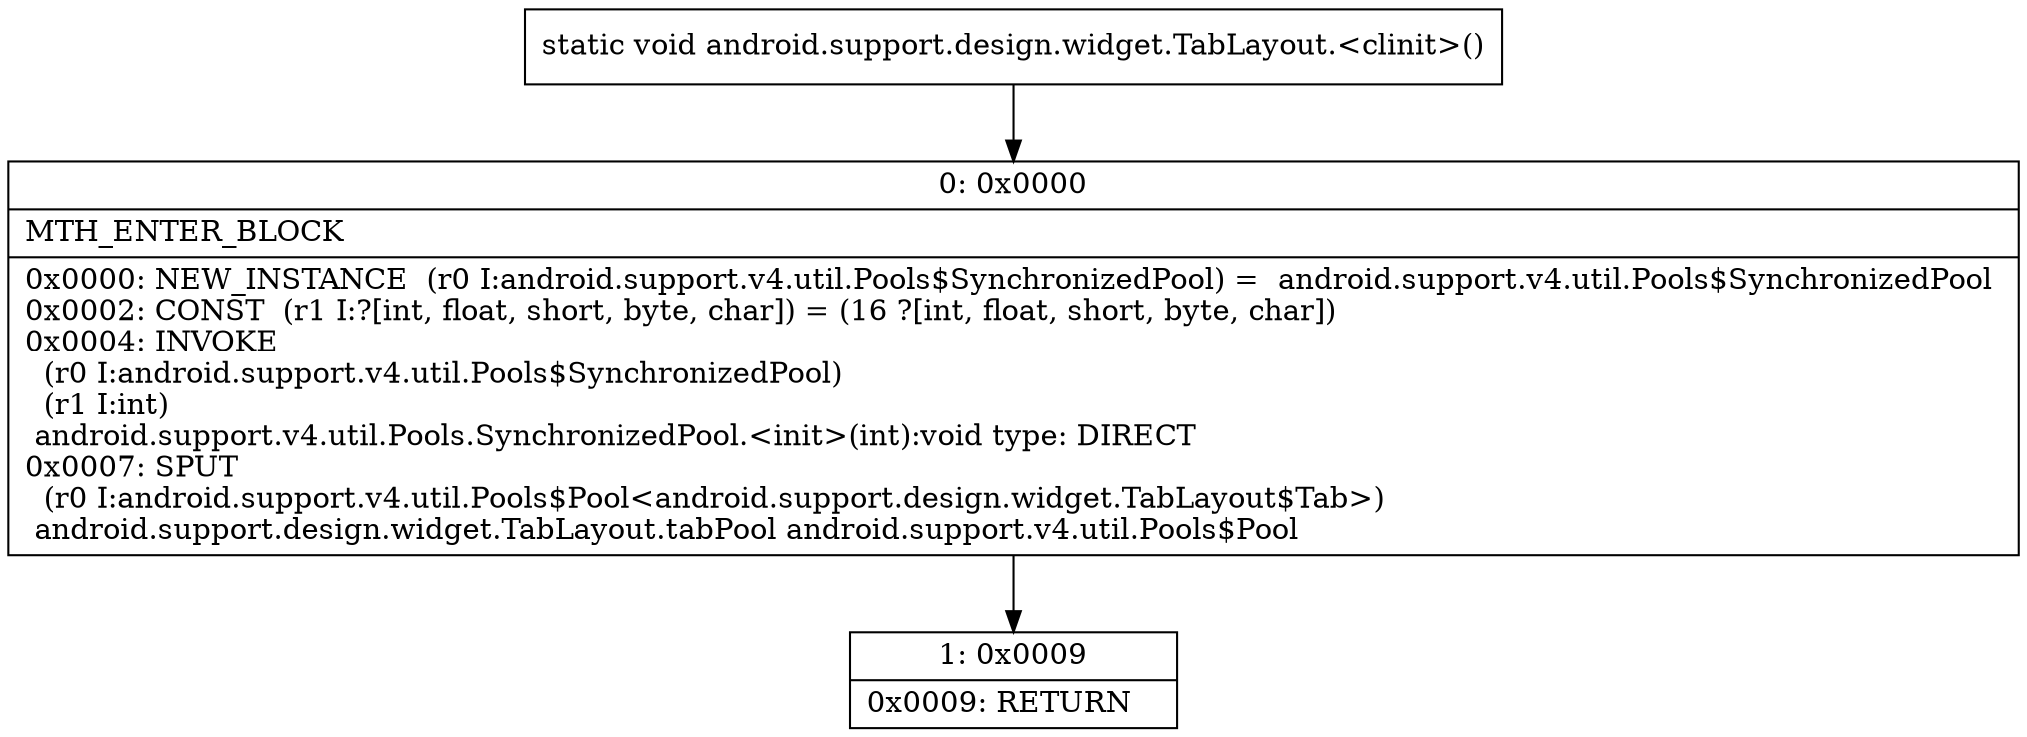 digraph "CFG forandroid.support.design.widget.TabLayout.\<clinit\>()V" {
Node_0 [shape=record,label="{0\:\ 0x0000|MTH_ENTER_BLOCK\l|0x0000: NEW_INSTANCE  (r0 I:android.support.v4.util.Pools$SynchronizedPool) =  android.support.v4.util.Pools$SynchronizedPool \l0x0002: CONST  (r1 I:?[int, float, short, byte, char]) = (16 ?[int, float, short, byte, char]) \l0x0004: INVOKE  \l  (r0 I:android.support.v4.util.Pools$SynchronizedPool)\l  (r1 I:int)\l android.support.v4.util.Pools.SynchronizedPool.\<init\>(int):void type: DIRECT \l0x0007: SPUT  \l  (r0 I:android.support.v4.util.Pools$Pool\<android.support.design.widget.TabLayout$Tab\>)\l android.support.design.widget.TabLayout.tabPool android.support.v4.util.Pools$Pool \l}"];
Node_1 [shape=record,label="{1\:\ 0x0009|0x0009: RETURN   \l}"];
MethodNode[shape=record,label="{static void android.support.design.widget.TabLayout.\<clinit\>() }"];
MethodNode -> Node_0;
Node_0 -> Node_1;
}


